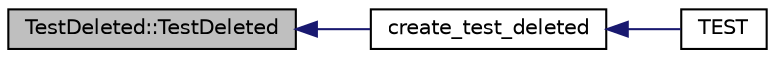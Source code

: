 digraph "TestDeleted::TestDeleted"
{
 // INTERACTIVE_SVG=YES
  edge [fontname="Helvetica",fontsize="10",labelfontname="Helvetica",labelfontsize="10"];
  node [fontname="Helvetica",fontsize="10",shape=record];
  rankdir="LR";
  Node1 [label="TestDeleted::TestDeleted",height=0.2,width=0.4,color="black", fillcolor="grey75", style="filled", fontcolor="black"];
  Node1 -> Node2 [dir="back",color="midnightblue",fontsize="10",style="solid",fontname="Helvetica"];
  Node2 [label="create_test_deleted",height=0.2,width=0.4,color="black", fillcolor="white", style="filled",URL="$test__own__ptr_8cpp.html#a6a1c1928d600f2a47f39eb764bc5e26a"];
  Node2 -> Node3 [dir="back",color="midnightblue",fontsize="10",style="solid",fontname="Helvetica"];
  Node3 [label="TEST",height=0.2,width=0.4,color="black", fillcolor="white", style="filled",URL="$test__own__ptr_8cpp.html#a0db2bb01fc7b9bfae53be626e16b03b5"];
}
